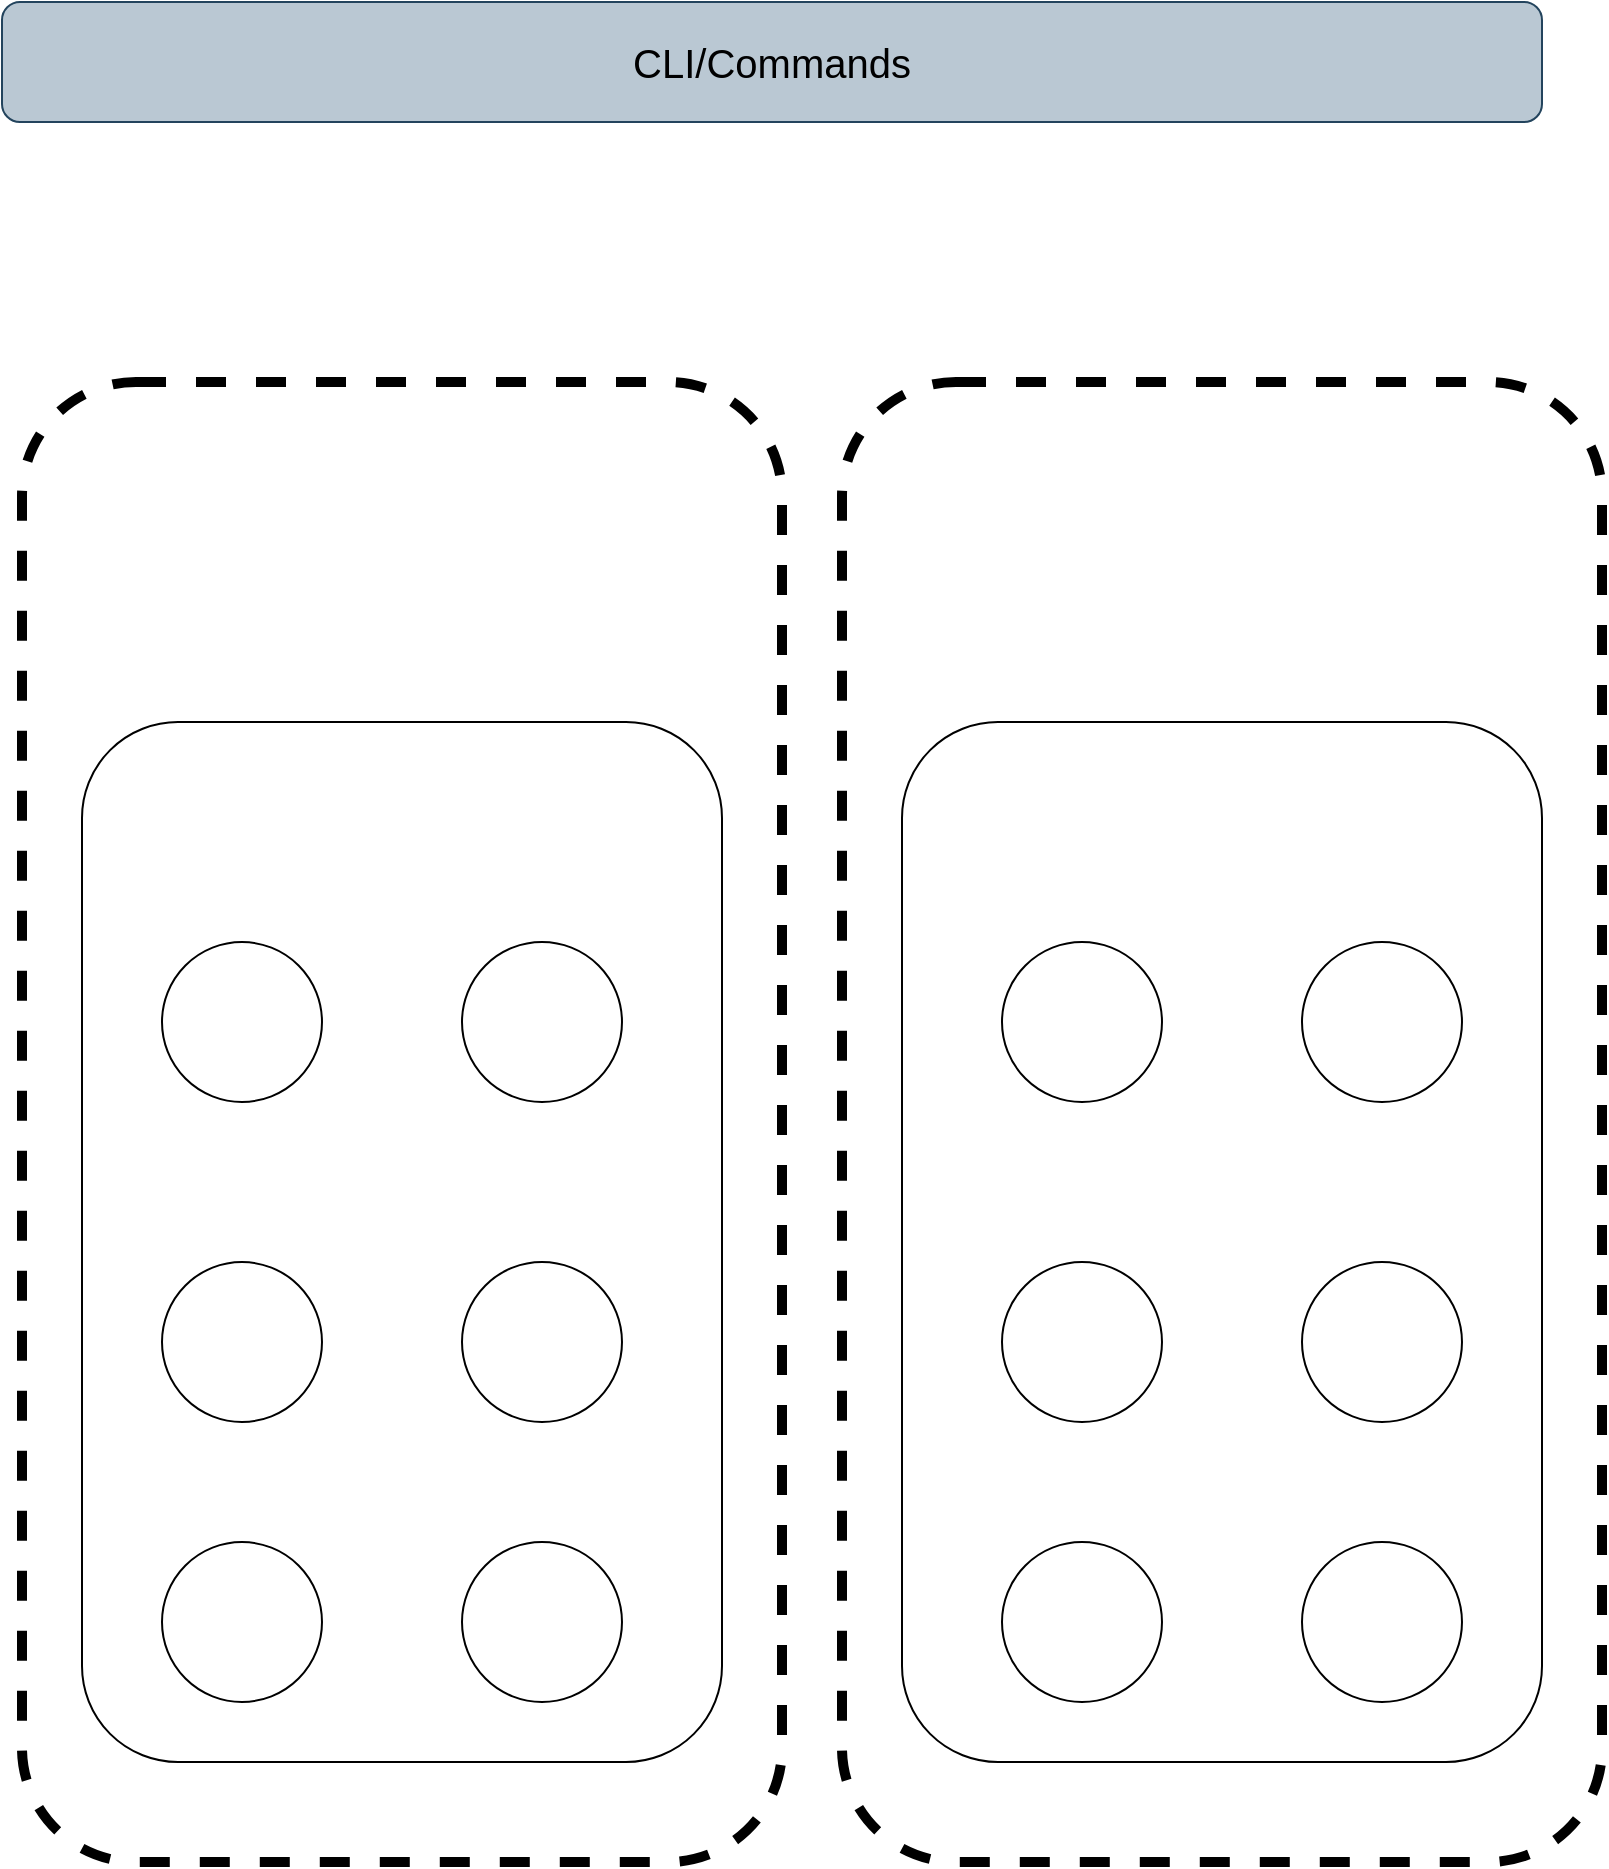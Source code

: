 <mxfile>
    <diagram id="sglFQaEM1KskMxZ_ac2A" name="Page-1">
        <mxGraphModel dx="1876" dy="1420" grid="1" gridSize="10" guides="1" tooltips="1" connect="1" arrows="1" fold="1" page="1" pageScale="1" pageWidth="850" pageHeight="1100" math="0" shadow="0">
            <root>
                <mxCell id="0"/>
                <mxCell id="1" parent="0"/>
                <mxCell id="9" value="&lt;font style=&quot;font-size: 20px&quot;&gt;CLI/Commands&lt;/font&gt;" style="rounded=1;whiteSpace=wrap;html=1;verticalAlign=middle;fillColor=#bac8d3;strokeColor=#23445d;fontColor=#000000;" parent="1" vertex="1">
                    <mxGeometry x="20" y="120" width="770" height="60" as="geometry"/>
                </mxCell>
                <mxCell id="10" value="" style="rounded=1;whiteSpace=wrap;html=1;" vertex="1" parent="1">
                    <mxGeometry x="60" y="480" width="320" height="520" as="geometry"/>
                </mxCell>
                <mxCell id="11" value="" style="rounded=1;whiteSpace=wrap;html=1;" vertex="1" parent="1">
                    <mxGeometry x="470" y="480" width="320" height="520" as="geometry"/>
                </mxCell>
                <mxCell id="12" value="" style="rounded=1;whiteSpace=wrap;html=1;dashed=1;fillColor=none;strokeWidth=5;" vertex="1" parent="1">
                    <mxGeometry x="30" y="310" width="380" height="740" as="geometry"/>
                </mxCell>
                <mxCell id="13" value="" style="rounded=1;whiteSpace=wrap;html=1;dashed=1;fillColor=none;strokeWidth=5;" vertex="1" parent="1">
                    <mxGeometry x="440" y="310" width="380" height="740" as="geometry"/>
                </mxCell>
                <mxCell id="14" value="" style="ellipse;whiteSpace=wrap;html=1;aspect=fixed;strokeWidth=1;" vertex="1" parent="1">
                    <mxGeometry x="520" y="590" width="80" height="80" as="geometry"/>
                </mxCell>
                <mxCell id="15" value="" style="ellipse;whiteSpace=wrap;html=1;aspect=fixed;strokeWidth=1;" vertex="1" parent="1">
                    <mxGeometry x="670" y="590" width="80" height="80" as="geometry"/>
                </mxCell>
                <mxCell id="16" value="" style="ellipse;whiteSpace=wrap;html=1;aspect=fixed;strokeWidth=1;" vertex="1" parent="1">
                    <mxGeometry x="670" y="750" width="80" height="80" as="geometry"/>
                </mxCell>
                <mxCell id="17" value="" style="ellipse;whiteSpace=wrap;html=1;aspect=fixed;strokeWidth=1;" vertex="1" parent="1">
                    <mxGeometry x="520" y="750" width="80" height="80" as="geometry"/>
                </mxCell>
                <mxCell id="18" value="" style="ellipse;whiteSpace=wrap;html=1;aspect=fixed;strokeWidth=1;" vertex="1" parent="1">
                    <mxGeometry x="520" y="890" width="80" height="80" as="geometry"/>
                </mxCell>
                <mxCell id="19" value="" style="ellipse;whiteSpace=wrap;html=1;aspect=fixed;strokeWidth=1;" vertex="1" parent="1">
                    <mxGeometry x="670" y="890" width="80" height="80" as="geometry"/>
                </mxCell>
                <mxCell id="26" value="" style="ellipse;whiteSpace=wrap;html=1;aspect=fixed;strokeWidth=1;" vertex="1" parent="1">
                    <mxGeometry x="100" y="590" width="80" height="80" as="geometry"/>
                </mxCell>
                <mxCell id="27" value="" style="ellipse;whiteSpace=wrap;html=1;aspect=fixed;strokeWidth=1;" vertex="1" parent="1">
                    <mxGeometry x="250" y="590" width="80" height="80" as="geometry"/>
                </mxCell>
                <mxCell id="28" value="" style="ellipse;whiteSpace=wrap;html=1;aspect=fixed;strokeWidth=1;" vertex="1" parent="1">
                    <mxGeometry x="250" y="750" width="80" height="80" as="geometry"/>
                </mxCell>
                <mxCell id="29" value="" style="ellipse;whiteSpace=wrap;html=1;aspect=fixed;strokeWidth=1;" vertex="1" parent="1">
                    <mxGeometry x="100" y="750" width="80" height="80" as="geometry"/>
                </mxCell>
                <mxCell id="30" value="" style="ellipse;whiteSpace=wrap;html=1;aspect=fixed;strokeWidth=1;" vertex="1" parent="1">
                    <mxGeometry x="100" y="890" width="80" height="80" as="geometry"/>
                </mxCell>
                <mxCell id="31" value="" style="ellipse;whiteSpace=wrap;html=1;aspect=fixed;strokeWidth=1;" vertex="1" parent="1">
                    <mxGeometry x="250" y="890" width="80" height="80" as="geometry"/>
                </mxCell>
            </root>
        </mxGraphModel>
    </diagram>
</mxfile>